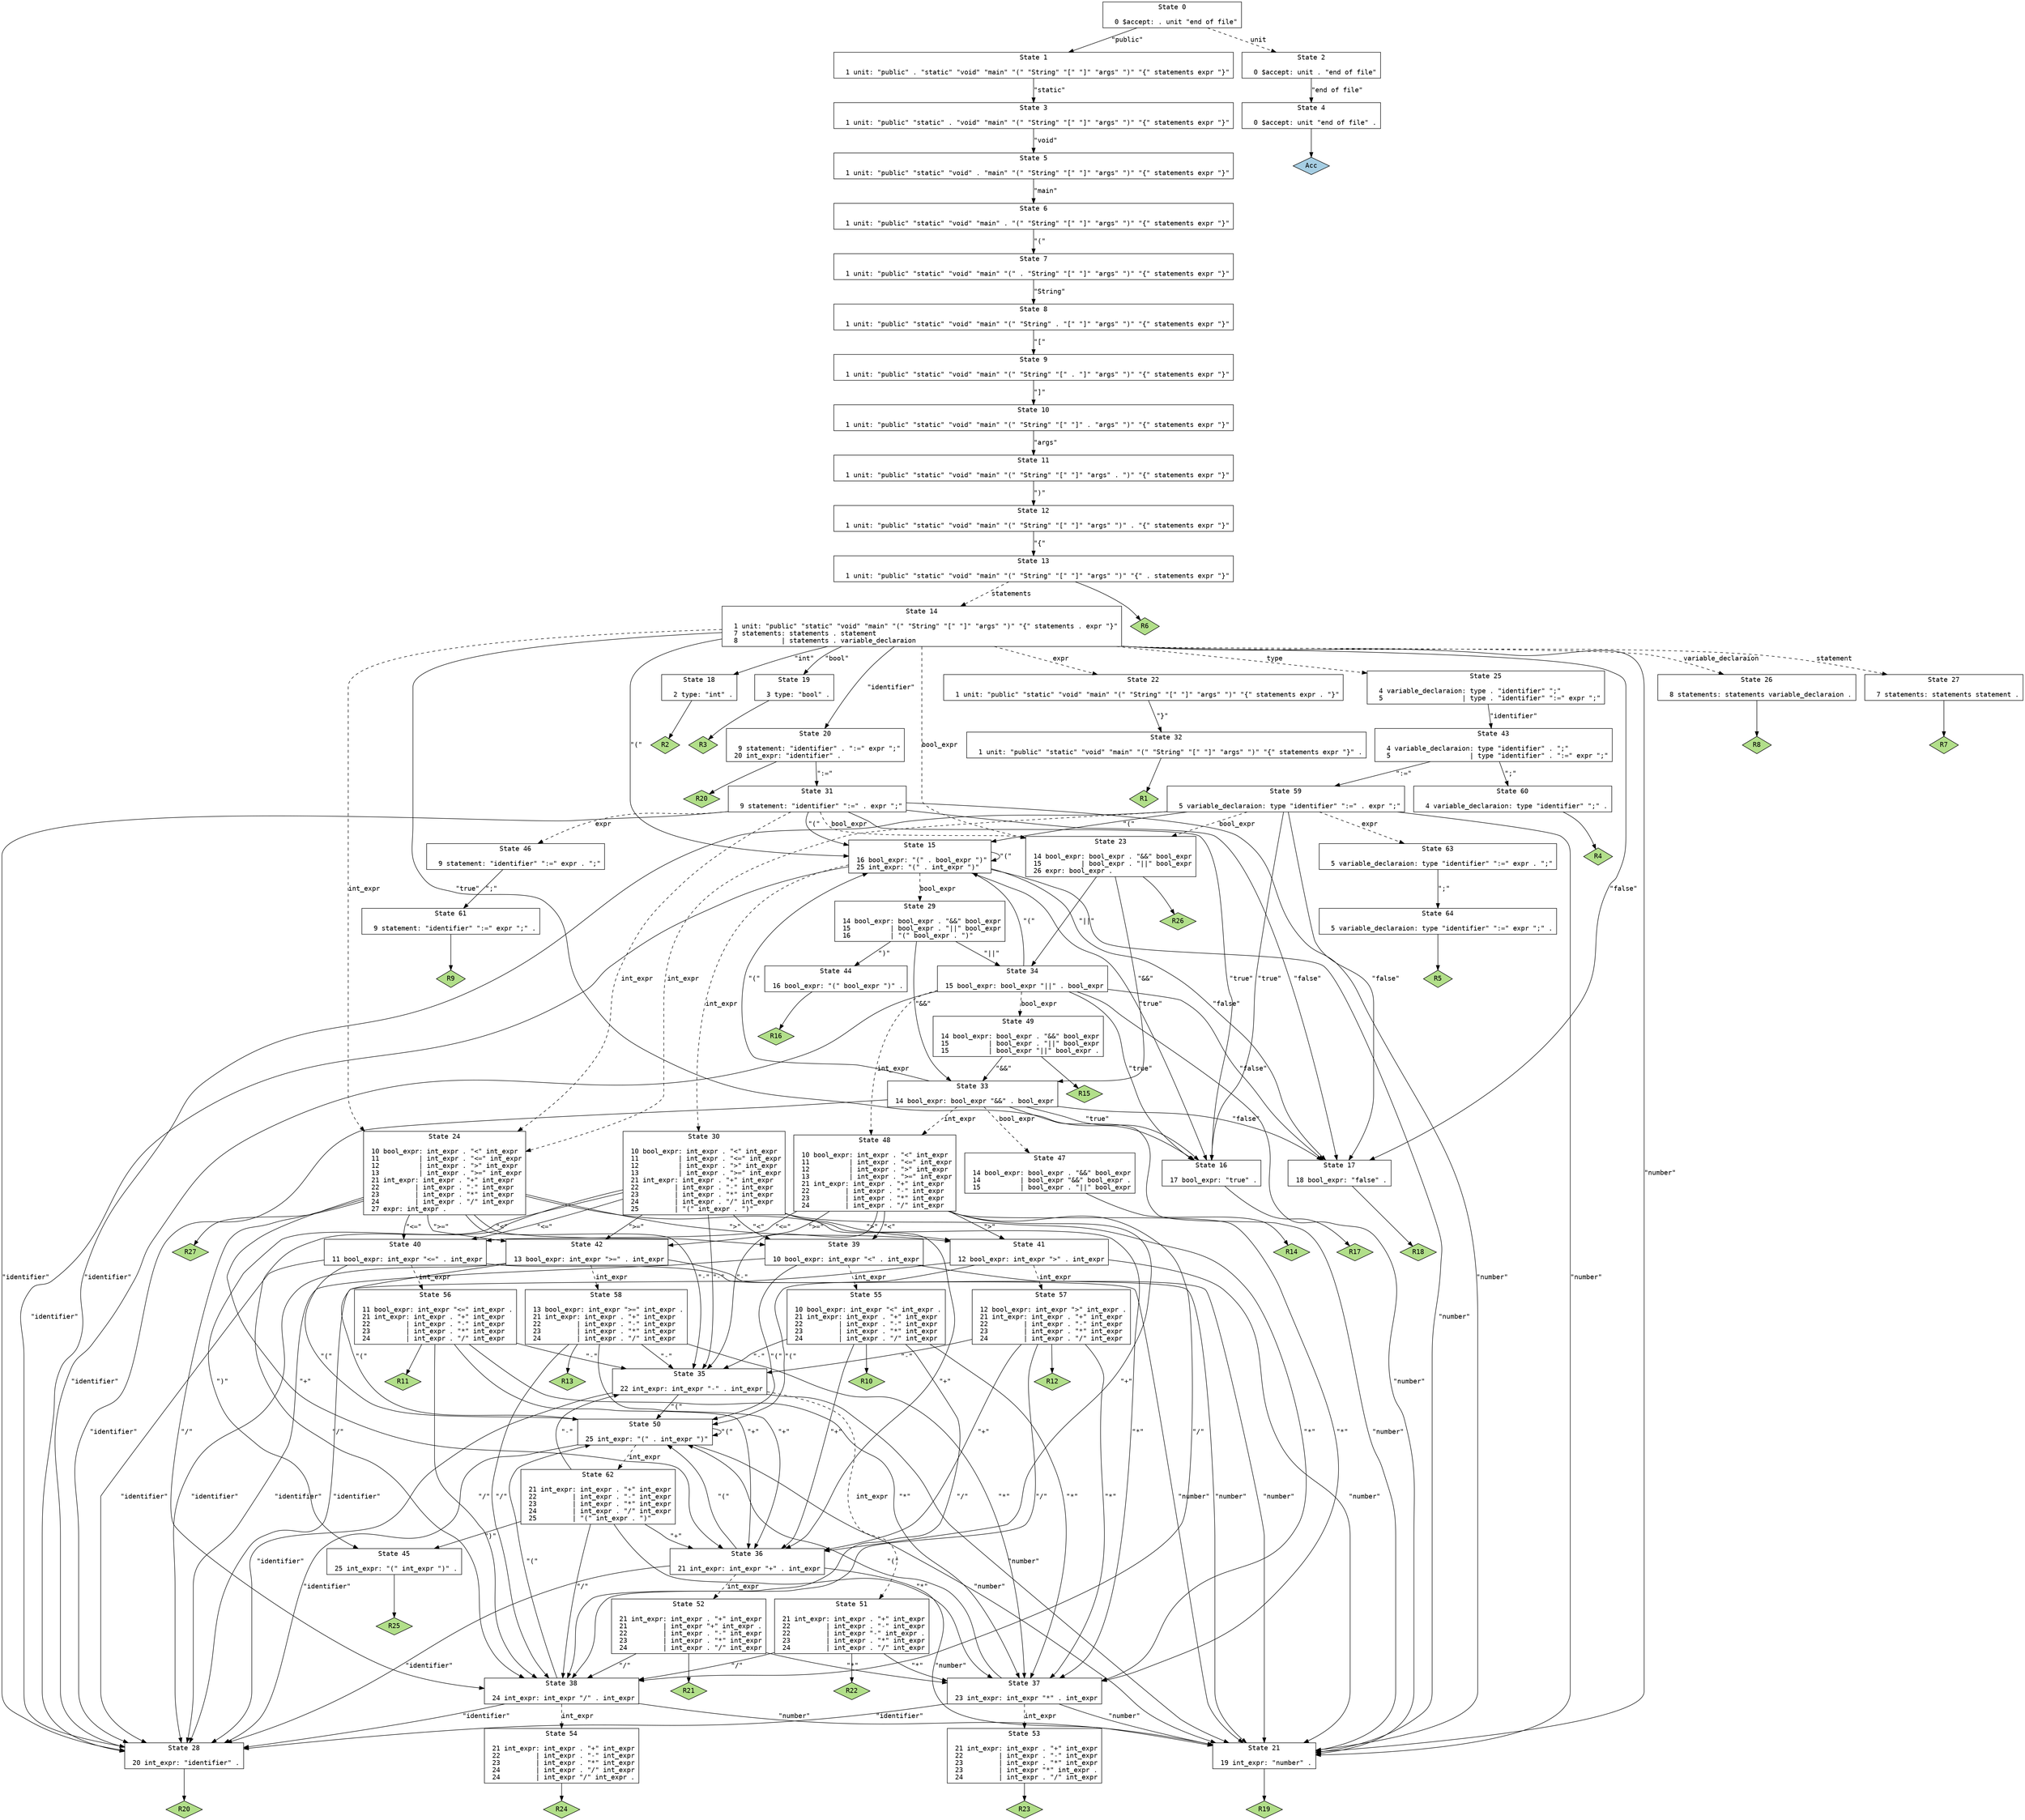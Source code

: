 // Generated by GNU Bison 3.5.2.
// Report bugs to <bug-bison@gnu.org>.
// Home page: <https://www.gnu.org/software/bison/>.

digraph "parser.y"
{
  node [fontname = courier, shape = box, colorscheme = paired6]
  edge [fontname = courier]

  0 [label="State 0\n\l  0 $accept: . unit \"end of file\"\l"]
  0 -> 1 [style=solid label="\"public\""]
  0 -> 2 [style=dashed label="unit"]
  1 [label="State 1\n\l  1 unit: \"public\" . \"static\" \"void\" \"main\" \"(\" \"String\" \"[\" \"]\" \"args\" \")\" \"{\" statements expr \"}\"\l"]
  1 -> 3 [style=solid label="\"static\""]
  2 [label="State 2\n\l  0 $accept: unit . \"end of file\"\l"]
  2 -> 4 [style=solid label="\"end of file\""]
  3 [label="State 3\n\l  1 unit: \"public\" \"static\" . \"void\" \"main\" \"(\" \"String\" \"[\" \"]\" \"args\" \")\" \"{\" statements expr \"}\"\l"]
  3 -> 5 [style=solid label="\"void\""]
  4 [label="State 4\n\l  0 $accept: unit \"end of file\" .\l"]
  4 -> "4R0" [style=solid]
 "4R0" [label="Acc", fillcolor=1, shape=diamond, style=filled]
  5 [label="State 5\n\l  1 unit: \"public\" \"static\" \"void\" . \"main\" \"(\" \"String\" \"[\" \"]\" \"args\" \")\" \"{\" statements expr \"}\"\l"]
  5 -> 6 [style=solid label="\"main\""]
  6 [label="State 6\n\l  1 unit: \"public\" \"static\" \"void\" \"main\" . \"(\" \"String\" \"[\" \"]\" \"args\" \")\" \"{\" statements expr \"}\"\l"]
  6 -> 7 [style=solid label="\"(\""]
  7 [label="State 7\n\l  1 unit: \"public\" \"static\" \"void\" \"main\" \"(\" . \"String\" \"[\" \"]\" \"args\" \")\" \"{\" statements expr \"}\"\l"]
  7 -> 8 [style=solid label="\"String\""]
  8 [label="State 8\n\l  1 unit: \"public\" \"static\" \"void\" \"main\" \"(\" \"String\" . \"[\" \"]\" \"args\" \")\" \"{\" statements expr \"}\"\l"]
  8 -> 9 [style=solid label="\"[\""]
  9 [label="State 9\n\l  1 unit: \"public\" \"static\" \"void\" \"main\" \"(\" \"String\" \"[\" . \"]\" \"args\" \")\" \"{\" statements expr \"}\"\l"]
  9 -> 10 [style=solid label="\"]\""]
  10 [label="State 10\n\l  1 unit: \"public\" \"static\" \"void\" \"main\" \"(\" \"String\" \"[\" \"]\" . \"args\" \")\" \"{\" statements expr \"}\"\l"]
  10 -> 11 [style=solid label="\"args\""]
  11 [label="State 11\n\l  1 unit: \"public\" \"static\" \"void\" \"main\" \"(\" \"String\" \"[\" \"]\" \"args\" . \")\" \"{\" statements expr \"}\"\l"]
  11 -> 12 [style=solid label="\")\""]
  12 [label="State 12\n\l  1 unit: \"public\" \"static\" \"void\" \"main\" \"(\" \"String\" \"[\" \"]\" \"args\" \")\" . \"{\" statements expr \"}\"\l"]
  12 -> 13 [style=solid label="\"{\""]
  13 [label="State 13\n\l  1 unit: \"public\" \"static\" \"void\" \"main\" \"(\" \"String\" \"[\" \"]\" \"args\" \")\" \"{\" . statements expr \"}\"\l"]
  13 -> 14 [style=dashed label="statements"]
  13 -> "13R6" [style=solid]
 "13R6" [label="R6", fillcolor=3, shape=diamond, style=filled]
  14 [label="State 14\n\l  1 unit: \"public\" \"static\" \"void\" \"main\" \"(\" \"String\" \"[\" \"]\" \"args\" \")\" \"{\" statements . expr \"}\"\l  7 statements: statements . statement\l  8           | statements . variable_declaraion\l"]
  14 -> 15 [style=solid label="\"(\""]
  14 -> 16 [style=solid label="\"true\""]
  14 -> 17 [style=solid label="\"false\""]
  14 -> 18 [style=solid label="\"int\""]
  14 -> 19 [style=solid label="\"bool\""]
  14 -> 20 [style=solid label="\"identifier\""]
  14 -> 21 [style=solid label="\"number\""]
  14 -> 22 [style=dashed label="expr"]
  14 -> 23 [style=dashed label="bool_expr"]
  14 -> 24 [style=dashed label="int_expr"]
  14 -> 25 [style=dashed label="type"]
  14 -> 26 [style=dashed label="variable_declaraion"]
  14 -> 27 [style=dashed label="statement"]
  15 [label="State 15\n\l 16 bool_expr: \"(\" . bool_expr \")\"\l 25 int_expr: \"(\" . int_expr \")\"\l"]
  15 -> 15 [style=solid label="\"(\""]
  15 -> 16 [style=solid label="\"true\""]
  15 -> 17 [style=solid label="\"false\""]
  15 -> 28 [style=solid label="\"identifier\""]
  15 -> 21 [style=solid label="\"number\""]
  15 -> 29 [style=dashed label="bool_expr"]
  15 -> 30 [style=dashed label="int_expr"]
  16 [label="State 16\n\l 17 bool_expr: \"true\" .\l"]
  16 -> "16R17" [style=solid]
 "16R17" [label="R17", fillcolor=3, shape=diamond, style=filled]
  17 [label="State 17\n\l 18 bool_expr: \"false\" .\l"]
  17 -> "17R18" [style=solid]
 "17R18" [label="R18", fillcolor=3, shape=diamond, style=filled]
  18 [label="State 18\n\l  2 type: \"int\" .\l"]
  18 -> "18R2" [style=solid]
 "18R2" [label="R2", fillcolor=3, shape=diamond, style=filled]
  19 [label="State 19\n\l  3 type: \"bool\" .\l"]
  19 -> "19R3" [style=solid]
 "19R3" [label="R3", fillcolor=3, shape=diamond, style=filled]
  20 [label="State 20\n\l  9 statement: \"identifier\" . \":=\" expr \";\"\l 20 int_expr: \"identifier\" .\l"]
  20 -> 31 [style=solid label="\":=\""]
  20 -> "20R20" [style=solid]
 "20R20" [label="R20", fillcolor=3, shape=diamond, style=filled]
  21 [label="State 21\n\l 19 int_expr: \"number\" .\l"]
  21 -> "21R19" [style=solid]
 "21R19" [label="R19", fillcolor=3, shape=diamond, style=filled]
  22 [label="State 22\n\l  1 unit: \"public\" \"static\" \"void\" \"main\" \"(\" \"String\" \"[\" \"]\" \"args\" \")\" \"{\" statements expr . \"}\"\l"]
  22 -> 32 [style=solid label="\"}\""]
  23 [label="State 23\n\l 14 bool_expr: bool_expr . \"&&\" bool_expr\l 15          | bool_expr . \"||\" bool_expr\l 26 expr: bool_expr .\l"]
  23 -> 33 [style=solid label="\"&&\""]
  23 -> 34 [style=solid label="\"||\""]
  23 -> "23R26" [style=solid]
 "23R26" [label="R26", fillcolor=3, shape=diamond, style=filled]
  24 [label="State 24\n\l 10 bool_expr: int_expr . \"<\" int_expr\l 11          | int_expr . \"<=\" int_expr\l 12          | int_expr . \">\" int_expr\l 13          | int_expr . \">=\" int_expr\l 21 int_expr: int_expr . \"+\" int_expr\l 22         | int_expr . \"-\" int_expr\l 23         | int_expr . \"*\" int_expr\l 24         | int_expr . \"/\" int_expr\l 27 expr: int_expr .\l"]
  24 -> 35 [style=solid label="\"-\""]
  24 -> 36 [style=solid label="\"+\""]
  24 -> 37 [style=solid label="\"*\""]
  24 -> 38 [style=solid label="\"/\""]
  24 -> 39 [style=solid label="\"<\""]
  24 -> 40 [style=solid label="\"<=\""]
  24 -> 41 [style=solid label="\">\""]
  24 -> 42 [style=solid label="\">=\""]
  24 -> "24R27" [style=solid]
 "24R27" [label="R27", fillcolor=3, shape=diamond, style=filled]
  25 [label="State 25\n\l  4 variable_declaraion: type . \"identifier\" \";\"\l  5                    | type . \"identifier\" \":=\" expr \";\"\l"]
  25 -> 43 [style=solid label="\"identifier\""]
  26 [label="State 26\n\l  8 statements: statements variable_declaraion .\l"]
  26 -> "26R8" [style=solid]
 "26R8" [label="R8", fillcolor=3, shape=diamond, style=filled]
  27 [label="State 27\n\l  7 statements: statements statement .\l"]
  27 -> "27R7" [style=solid]
 "27R7" [label="R7", fillcolor=3, shape=diamond, style=filled]
  28 [label="State 28\n\l 20 int_expr: \"identifier\" .\l"]
  28 -> "28R20" [style=solid]
 "28R20" [label="R20", fillcolor=3, shape=diamond, style=filled]
  29 [label="State 29\n\l 14 bool_expr: bool_expr . \"&&\" bool_expr\l 15          | bool_expr . \"||\" bool_expr\l 16          | \"(\" bool_expr . \")\"\l"]
  29 -> 44 [style=solid label="\")\""]
  29 -> 33 [style=solid label="\"&&\""]
  29 -> 34 [style=solid label="\"||\""]
  30 [label="State 30\n\l 10 bool_expr: int_expr . \"<\" int_expr\l 11          | int_expr . \"<=\" int_expr\l 12          | int_expr . \">\" int_expr\l 13          | int_expr . \">=\" int_expr\l 21 int_expr: int_expr . \"+\" int_expr\l 22         | int_expr . \"-\" int_expr\l 23         | int_expr . \"*\" int_expr\l 24         | int_expr . \"/\" int_expr\l 25         | \"(\" int_expr . \")\"\l"]
  30 -> 35 [style=solid label="\"-\""]
  30 -> 36 [style=solid label="\"+\""]
  30 -> 37 [style=solid label="\"*\""]
  30 -> 38 [style=solid label="\"/\""]
  30 -> 45 [style=solid label="\")\""]
  30 -> 39 [style=solid label="\"<\""]
  30 -> 40 [style=solid label="\"<=\""]
  30 -> 41 [style=solid label="\">\""]
  30 -> 42 [style=solid label="\">=\""]
  31 [label="State 31\n\l  9 statement: \"identifier\" \":=\" . expr \";\"\l"]
  31 -> 15 [style=solid label="\"(\""]
  31 -> 16 [style=solid label="\"true\""]
  31 -> 17 [style=solid label="\"false\""]
  31 -> 28 [style=solid label="\"identifier\""]
  31 -> 21 [style=solid label="\"number\""]
  31 -> 46 [style=dashed label="expr"]
  31 -> 23 [style=dashed label="bool_expr"]
  31 -> 24 [style=dashed label="int_expr"]
  32 [label="State 32\n\l  1 unit: \"public\" \"static\" \"void\" \"main\" \"(\" \"String\" \"[\" \"]\" \"args\" \")\" \"{\" statements expr \"}\" .\l"]
  32 -> "32R1" [style=solid]
 "32R1" [label="R1", fillcolor=3, shape=diamond, style=filled]
  33 [label="State 33\n\l 14 bool_expr: bool_expr \"&&\" . bool_expr\l"]
  33 -> 15 [style=solid label="\"(\""]
  33 -> 16 [style=solid label="\"true\""]
  33 -> 17 [style=solid label="\"false\""]
  33 -> 28 [style=solid label="\"identifier\""]
  33 -> 21 [style=solid label="\"number\""]
  33 -> 47 [style=dashed label="bool_expr"]
  33 -> 48 [style=dashed label="int_expr"]
  34 [label="State 34\n\l 15 bool_expr: bool_expr \"||\" . bool_expr\l"]
  34 -> 15 [style=solid label="\"(\""]
  34 -> 16 [style=solid label="\"true\""]
  34 -> 17 [style=solid label="\"false\""]
  34 -> 28 [style=solid label="\"identifier\""]
  34 -> 21 [style=solid label="\"number\""]
  34 -> 49 [style=dashed label="bool_expr"]
  34 -> 48 [style=dashed label="int_expr"]
  35 [label="State 35\n\l 22 int_expr: int_expr \"-\" . int_expr\l"]
  35 -> 50 [style=solid label="\"(\""]
  35 -> 28 [style=solid label="\"identifier\""]
  35 -> 21 [style=solid label="\"number\""]
  35 -> 51 [style=dashed label="int_expr"]
  36 [label="State 36\n\l 21 int_expr: int_expr \"+\" . int_expr\l"]
  36 -> 50 [style=solid label="\"(\""]
  36 -> 28 [style=solid label="\"identifier\""]
  36 -> 21 [style=solid label="\"number\""]
  36 -> 52 [style=dashed label="int_expr"]
  37 [label="State 37\n\l 23 int_expr: int_expr \"*\" . int_expr\l"]
  37 -> 50 [style=solid label="\"(\""]
  37 -> 28 [style=solid label="\"identifier\""]
  37 -> 21 [style=solid label="\"number\""]
  37 -> 53 [style=dashed label="int_expr"]
  38 [label="State 38\n\l 24 int_expr: int_expr \"/\" . int_expr\l"]
  38 -> 50 [style=solid label="\"(\""]
  38 -> 28 [style=solid label="\"identifier\""]
  38 -> 21 [style=solid label="\"number\""]
  38 -> 54 [style=dashed label="int_expr"]
  39 [label="State 39\n\l 10 bool_expr: int_expr \"<\" . int_expr\l"]
  39 -> 50 [style=solid label="\"(\""]
  39 -> 28 [style=solid label="\"identifier\""]
  39 -> 21 [style=solid label="\"number\""]
  39 -> 55 [style=dashed label="int_expr"]
  40 [label="State 40\n\l 11 bool_expr: int_expr \"<=\" . int_expr\l"]
  40 -> 50 [style=solid label="\"(\""]
  40 -> 28 [style=solid label="\"identifier\""]
  40 -> 21 [style=solid label="\"number\""]
  40 -> 56 [style=dashed label="int_expr"]
  41 [label="State 41\n\l 12 bool_expr: int_expr \">\" . int_expr\l"]
  41 -> 50 [style=solid label="\"(\""]
  41 -> 28 [style=solid label="\"identifier\""]
  41 -> 21 [style=solid label="\"number\""]
  41 -> 57 [style=dashed label="int_expr"]
  42 [label="State 42\n\l 13 bool_expr: int_expr \">=\" . int_expr\l"]
  42 -> 50 [style=solid label="\"(\""]
  42 -> 28 [style=solid label="\"identifier\""]
  42 -> 21 [style=solid label="\"number\""]
  42 -> 58 [style=dashed label="int_expr"]
  43 [label="State 43\n\l  4 variable_declaraion: type \"identifier\" . \";\"\l  5                    | type \"identifier\" . \":=\" expr \";\"\l"]
  43 -> 59 [style=solid label="\":=\""]
  43 -> 60 [style=solid label="\";\""]
  44 [label="State 44\n\l 16 bool_expr: \"(\" bool_expr \")\" .\l"]
  44 -> "44R16" [style=solid]
 "44R16" [label="R16", fillcolor=3, shape=diamond, style=filled]
  45 [label="State 45\n\l 25 int_expr: \"(\" int_expr \")\" .\l"]
  45 -> "45R25" [style=solid]
 "45R25" [label="R25", fillcolor=3, shape=diamond, style=filled]
  46 [label="State 46\n\l  9 statement: \"identifier\" \":=\" expr . \";\"\l"]
  46 -> 61 [style=solid label="\";\""]
  47 [label="State 47\n\l 14 bool_expr: bool_expr . \"&&\" bool_expr\l 14          | bool_expr \"&&\" bool_expr .\l 15          | bool_expr . \"||\" bool_expr\l"]
  47 -> "47R14" [style=solid]
 "47R14" [label="R14", fillcolor=3, shape=diamond, style=filled]
  48 [label="State 48\n\l 10 bool_expr: int_expr . \"<\" int_expr\l 11          | int_expr . \"<=\" int_expr\l 12          | int_expr . \">\" int_expr\l 13          | int_expr . \">=\" int_expr\l 21 int_expr: int_expr . \"+\" int_expr\l 22         | int_expr . \"-\" int_expr\l 23         | int_expr . \"*\" int_expr\l 24         | int_expr . \"/\" int_expr\l"]
  48 -> 35 [style=solid label="\"-\""]
  48 -> 36 [style=solid label="\"+\""]
  48 -> 37 [style=solid label="\"*\""]
  48 -> 38 [style=solid label="\"/\""]
  48 -> 39 [style=solid label="\"<\""]
  48 -> 40 [style=solid label="\"<=\""]
  48 -> 41 [style=solid label="\">\""]
  48 -> 42 [style=solid label="\">=\""]
  49 [label="State 49\n\l 14 bool_expr: bool_expr . \"&&\" bool_expr\l 15          | bool_expr . \"||\" bool_expr\l 15          | bool_expr \"||\" bool_expr .\l"]
  49 -> 33 [style=solid label="\"&&\""]
  49 -> "49R15" [style=solid]
 "49R15" [label="R15", fillcolor=3, shape=diamond, style=filled]
  50 [label="State 50\n\l 25 int_expr: \"(\" . int_expr \")\"\l"]
  50 -> 50 [style=solid label="\"(\""]
  50 -> 28 [style=solid label="\"identifier\""]
  50 -> 21 [style=solid label="\"number\""]
  50 -> 62 [style=dashed label="int_expr"]
  51 [label="State 51\n\l 21 int_expr: int_expr . \"+\" int_expr\l 22         | int_expr . \"-\" int_expr\l 22         | int_expr \"-\" int_expr .\l 23         | int_expr . \"*\" int_expr\l 24         | int_expr . \"/\" int_expr\l"]
  51 -> 37 [style=solid label="\"*\""]
  51 -> 38 [style=solid label="\"/\""]
  51 -> "51R22" [style=solid]
 "51R22" [label="R22", fillcolor=3, shape=diamond, style=filled]
  52 [label="State 52\n\l 21 int_expr: int_expr . \"+\" int_expr\l 21         | int_expr \"+\" int_expr .\l 22         | int_expr . \"-\" int_expr\l 23         | int_expr . \"*\" int_expr\l 24         | int_expr . \"/\" int_expr\l"]
  52 -> 37 [style=solid label="\"*\""]
  52 -> 38 [style=solid label="\"/\""]
  52 -> "52R21" [style=solid]
 "52R21" [label="R21", fillcolor=3, shape=diamond, style=filled]
  53 [label="State 53\n\l 21 int_expr: int_expr . \"+\" int_expr\l 22         | int_expr . \"-\" int_expr\l 23         | int_expr . \"*\" int_expr\l 23         | int_expr \"*\" int_expr .\l 24         | int_expr . \"/\" int_expr\l"]
  53 -> "53R23" [style=solid]
 "53R23" [label="R23", fillcolor=3, shape=diamond, style=filled]
  54 [label="State 54\n\l 21 int_expr: int_expr . \"+\" int_expr\l 22         | int_expr . \"-\" int_expr\l 23         | int_expr . \"*\" int_expr\l 24         | int_expr . \"/\" int_expr\l 24         | int_expr \"/\" int_expr .\l"]
  54 -> "54R24" [style=solid]
 "54R24" [label="R24", fillcolor=3, shape=diamond, style=filled]
  55 [label="State 55\n\l 10 bool_expr: int_expr \"<\" int_expr .\l 21 int_expr: int_expr . \"+\" int_expr\l 22         | int_expr . \"-\" int_expr\l 23         | int_expr . \"*\" int_expr\l 24         | int_expr . \"/\" int_expr\l"]
  55 -> 35 [style=solid label="\"-\""]
  55 -> 36 [style=solid label="\"+\""]
  55 -> 37 [style=solid label="\"*\""]
  55 -> 38 [style=solid label="\"/\""]
  55 -> "55R10" [style=solid]
 "55R10" [label="R10", fillcolor=3, shape=diamond, style=filled]
  56 [label="State 56\n\l 11 bool_expr: int_expr \"<=\" int_expr .\l 21 int_expr: int_expr . \"+\" int_expr\l 22         | int_expr . \"-\" int_expr\l 23         | int_expr . \"*\" int_expr\l 24         | int_expr . \"/\" int_expr\l"]
  56 -> 35 [style=solid label="\"-\""]
  56 -> 36 [style=solid label="\"+\""]
  56 -> 37 [style=solid label="\"*\""]
  56 -> 38 [style=solid label="\"/\""]
  56 -> "56R11" [style=solid]
 "56R11" [label="R11", fillcolor=3, shape=diamond, style=filled]
  57 [label="State 57\n\l 12 bool_expr: int_expr \">\" int_expr .\l 21 int_expr: int_expr . \"+\" int_expr\l 22         | int_expr . \"-\" int_expr\l 23         | int_expr . \"*\" int_expr\l 24         | int_expr . \"/\" int_expr\l"]
  57 -> 35 [style=solid label="\"-\""]
  57 -> 36 [style=solid label="\"+\""]
  57 -> 37 [style=solid label="\"*\""]
  57 -> 38 [style=solid label="\"/\""]
  57 -> "57R12" [style=solid]
 "57R12" [label="R12", fillcolor=3, shape=diamond, style=filled]
  58 [label="State 58\n\l 13 bool_expr: int_expr \">=\" int_expr .\l 21 int_expr: int_expr . \"+\" int_expr\l 22         | int_expr . \"-\" int_expr\l 23         | int_expr . \"*\" int_expr\l 24         | int_expr . \"/\" int_expr\l"]
  58 -> 35 [style=solid label="\"-\""]
  58 -> 36 [style=solid label="\"+\""]
  58 -> 37 [style=solid label="\"*\""]
  58 -> 38 [style=solid label="\"/\""]
  58 -> "58R13" [style=solid]
 "58R13" [label="R13", fillcolor=3, shape=diamond, style=filled]
  59 [label="State 59\n\l  5 variable_declaraion: type \"identifier\" \":=\" . expr \";\"\l"]
  59 -> 15 [style=solid label="\"(\""]
  59 -> 16 [style=solid label="\"true\""]
  59 -> 17 [style=solid label="\"false\""]
  59 -> 28 [style=solid label="\"identifier\""]
  59 -> 21 [style=solid label="\"number\""]
  59 -> 63 [style=dashed label="expr"]
  59 -> 23 [style=dashed label="bool_expr"]
  59 -> 24 [style=dashed label="int_expr"]
  60 [label="State 60\n\l  4 variable_declaraion: type \"identifier\" \";\" .\l"]
  60 -> "60R4" [style=solid]
 "60R4" [label="R4", fillcolor=3, shape=diamond, style=filled]
  61 [label="State 61\n\l  9 statement: \"identifier\" \":=\" expr \";\" .\l"]
  61 -> "61R9" [style=solid]
 "61R9" [label="R9", fillcolor=3, shape=diamond, style=filled]
  62 [label="State 62\n\l 21 int_expr: int_expr . \"+\" int_expr\l 22         | int_expr . \"-\" int_expr\l 23         | int_expr . \"*\" int_expr\l 24         | int_expr . \"/\" int_expr\l 25         | \"(\" int_expr . \")\"\l"]
  62 -> 35 [style=solid label="\"-\""]
  62 -> 36 [style=solid label="\"+\""]
  62 -> 37 [style=solid label="\"*\""]
  62 -> 38 [style=solid label="\"/\""]
  62 -> 45 [style=solid label="\")\""]
  63 [label="State 63\n\l  5 variable_declaraion: type \"identifier\" \":=\" expr . \";\"\l"]
  63 -> 64 [style=solid label="\";\""]
  64 [label="State 64\n\l  5 variable_declaraion: type \"identifier\" \":=\" expr \";\" .\l"]
  64 -> "64R5" [style=solid]
 "64R5" [label="R5", fillcolor=3, shape=diamond, style=filled]
}
